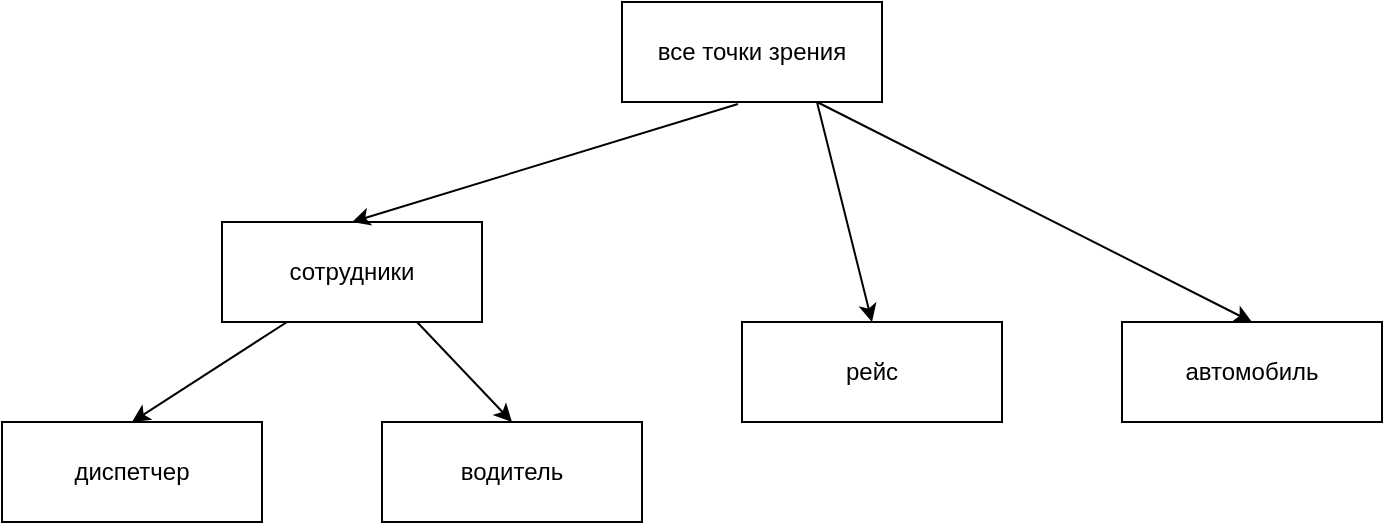 <mxfile version="22.0.8" type="device">
  <diagram name="Страница — 1" id="WaeQPOD-lAi_KAbcaZEP">
    <mxGraphModel dx="1024" dy="564" grid="1" gridSize="10" guides="1" tooltips="1" connect="1" arrows="1" fold="1" page="1" pageScale="1" pageWidth="827" pageHeight="1169" math="0" shadow="0">
      <root>
        <mxCell id="0" />
        <mxCell id="1" parent="0" />
        <mxCell id="sdPKfjAv-DFcBkmwuaYo-1" value="все точки зрения" style="rounded=0;whiteSpace=wrap;html=1;" vertex="1" parent="1">
          <mxGeometry x="340" y="30" width="130" height="50" as="geometry" />
        </mxCell>
        <mxCell id="sdPKfjAv-DFcBkmwuaYo-2" value="сотрудники" style="rounded=0;whiteSpace=wrap;html=1;" vertex="1" parent="1">
          <mxGeometry x="140" y="140" width="130" height="50" as="geometry" />
        </mxCell>
        <mxCell id="sdPKfjAv-DFcBkmwuaYo-3" value="водитель" style="rounded=0;whiteSpace=wrap;html=1;" vertex="1" parent="1">
          <mxGeometry x="220" y="240" width="130" height="50" as="geometry" />
        </mxCell>
        <mxCell id="sdPKfjAv-DFcBkmwuaYo-4" value="рейс" style="rounded=0;whiteSpace=wrap;html=1;" vertex="1" parent="1">
          <mxGeometry x="400" y="190" width="130" height="50" as="geometry" />
        </mxCell>
        <mxCell id="sdPKfjAv-DFcBkmwuaYo-5" value="автомобиль" style="rounded=0;whiteSpace=wrap;html=1;" vertex="1" parent="1">
          <mxGeometry x="590" y="190" width="130" height="50" as="geometry" />
        </mxCell>
        <mxCell id="sdPKfjAv-DFcBkmwuaYo-6" value="диспетчер" style="rounded=0;whiteSpace=wrap;html=1;" vertex="1" parent="1">
          <mxGeometry x="30" y="240" width="130" height="50" as="geometry" />
        </mxCell>
        <mxCell id="sdPKfjAv-DFcBkmwuaYo-7" value="" style="endArrow=classic;html=1;rounded=0;entryX=0.5;entryY=0;entryDx=0;entryDy=0;exitX=0.446;exitY=1.02;exitDx=0;exitDy=0;exitPerimeter=0;" edge="1" parent="1" source="sdPKfjAv-DFcBkmwuaYo-1" target="sdPKfjAv-DFcBkmwuaYo-2">
          <mxGeometry width="50" height="50" relative="1" as="geometry">
            <mxPoint x="390" y="370" as="sourcePoint" />
            <mxPoint x="440" y="320" as="targetPoint" />
          </mxGeometry>
        </mxCell>
        <mxCell id="sdPKfjAv-DFcBkmwuaYo-8" value="" style="endArrow=classic;html=1;rounded=0;entryX=0.5;entryY=0;entryDx=0;entryDy=0;exitX=0.25;exitY=1;exitDx=0;exitDy=0;" edge="1" parent="1" source="sdPKfjAv-DFcBkmwuaYo-2" target="sdPKfjAv-DFcBkmwuaYo-6">
          <mxGeometry width="50" height="50" relative="1" as="geometry">
            <mxPoint x="390" y="370" as="sourcePoint" />
            <mxPoint x="440" y="320" as="targetPoint" />
          </mxGeometry>
        </mxCell>
        <mxCell id="sdPKfjAv-DFcBkmwuaYo-9" value="" style="endArrow=classic;html=1;rounded=0;exitX=0.75;exitY=1;exitDx=0;exitDy=0;entryX=0.5;entryY=0;entryDx=0;entryDy=0;" edge="1" parent="1" source="sdPKfjAv-DFcBkmwuaYo-2" target="sdPKfjAv-DFcBkmwuaYo-3">
          <mxGeometry width="50" height="50" relative="1" as="geometry">
            <mxPoint x="390" y="370" as="sourcePoint" />
            <mxPoint x="440" y="320" as="targetPoint" />
          </mxGeometry>
        </mxCell>
        <mxCell id="sdPKfjAv-DFcBkmwuaYo-10" value="" style="endArrow=classic;html=1;rounded=0;entryX=0.5;entryY=0;entryDx=0;entryDy=0;exitX=0.75;exitY=1;exitDx=0;exitDy=0;" edge="1" parent="1" source="sdPKfjAv-DFcBkmwuaYo-1" target="sdPKfjAv-DFcBkmwuaYo-4">
          <mxGeometry width="50" height="50" relative="1" as="geometry">
            <mxPoint x="593" y="90" as="sourcePoint" />
            <mxPoint x="400" y="149" as="targetPoint" />
          </mxGeometry>
        </mxCell>
        <mxCell id="sdPKfjAv-DFcBkmwuaYo-11" value="" style="endArrow=classic;html=1;rounded=0;entryX=0.5;entryY=0;entryDx=0;entryDy=0;exitX=0.75;exitY=1;exitDx=0;exitDy=0;" edge="1" parent="1" source="sdPKfjAv-DFcBkmwuaYo-1" target="sdPKfjAv-DFcBkmwuaYo-5">
          <mxGeometry width="50" height="50" relative="1" as="geometry">
            <mxPoint x="520.5" y="60" as="sourcePoint" />
            <mxPoint x="547.5" y="170" as="targetPoint" />
          </mxGeometry>
        </mxCell>
      </root>
    </mxGraphModel>
  </diagram>
</mxfile>
